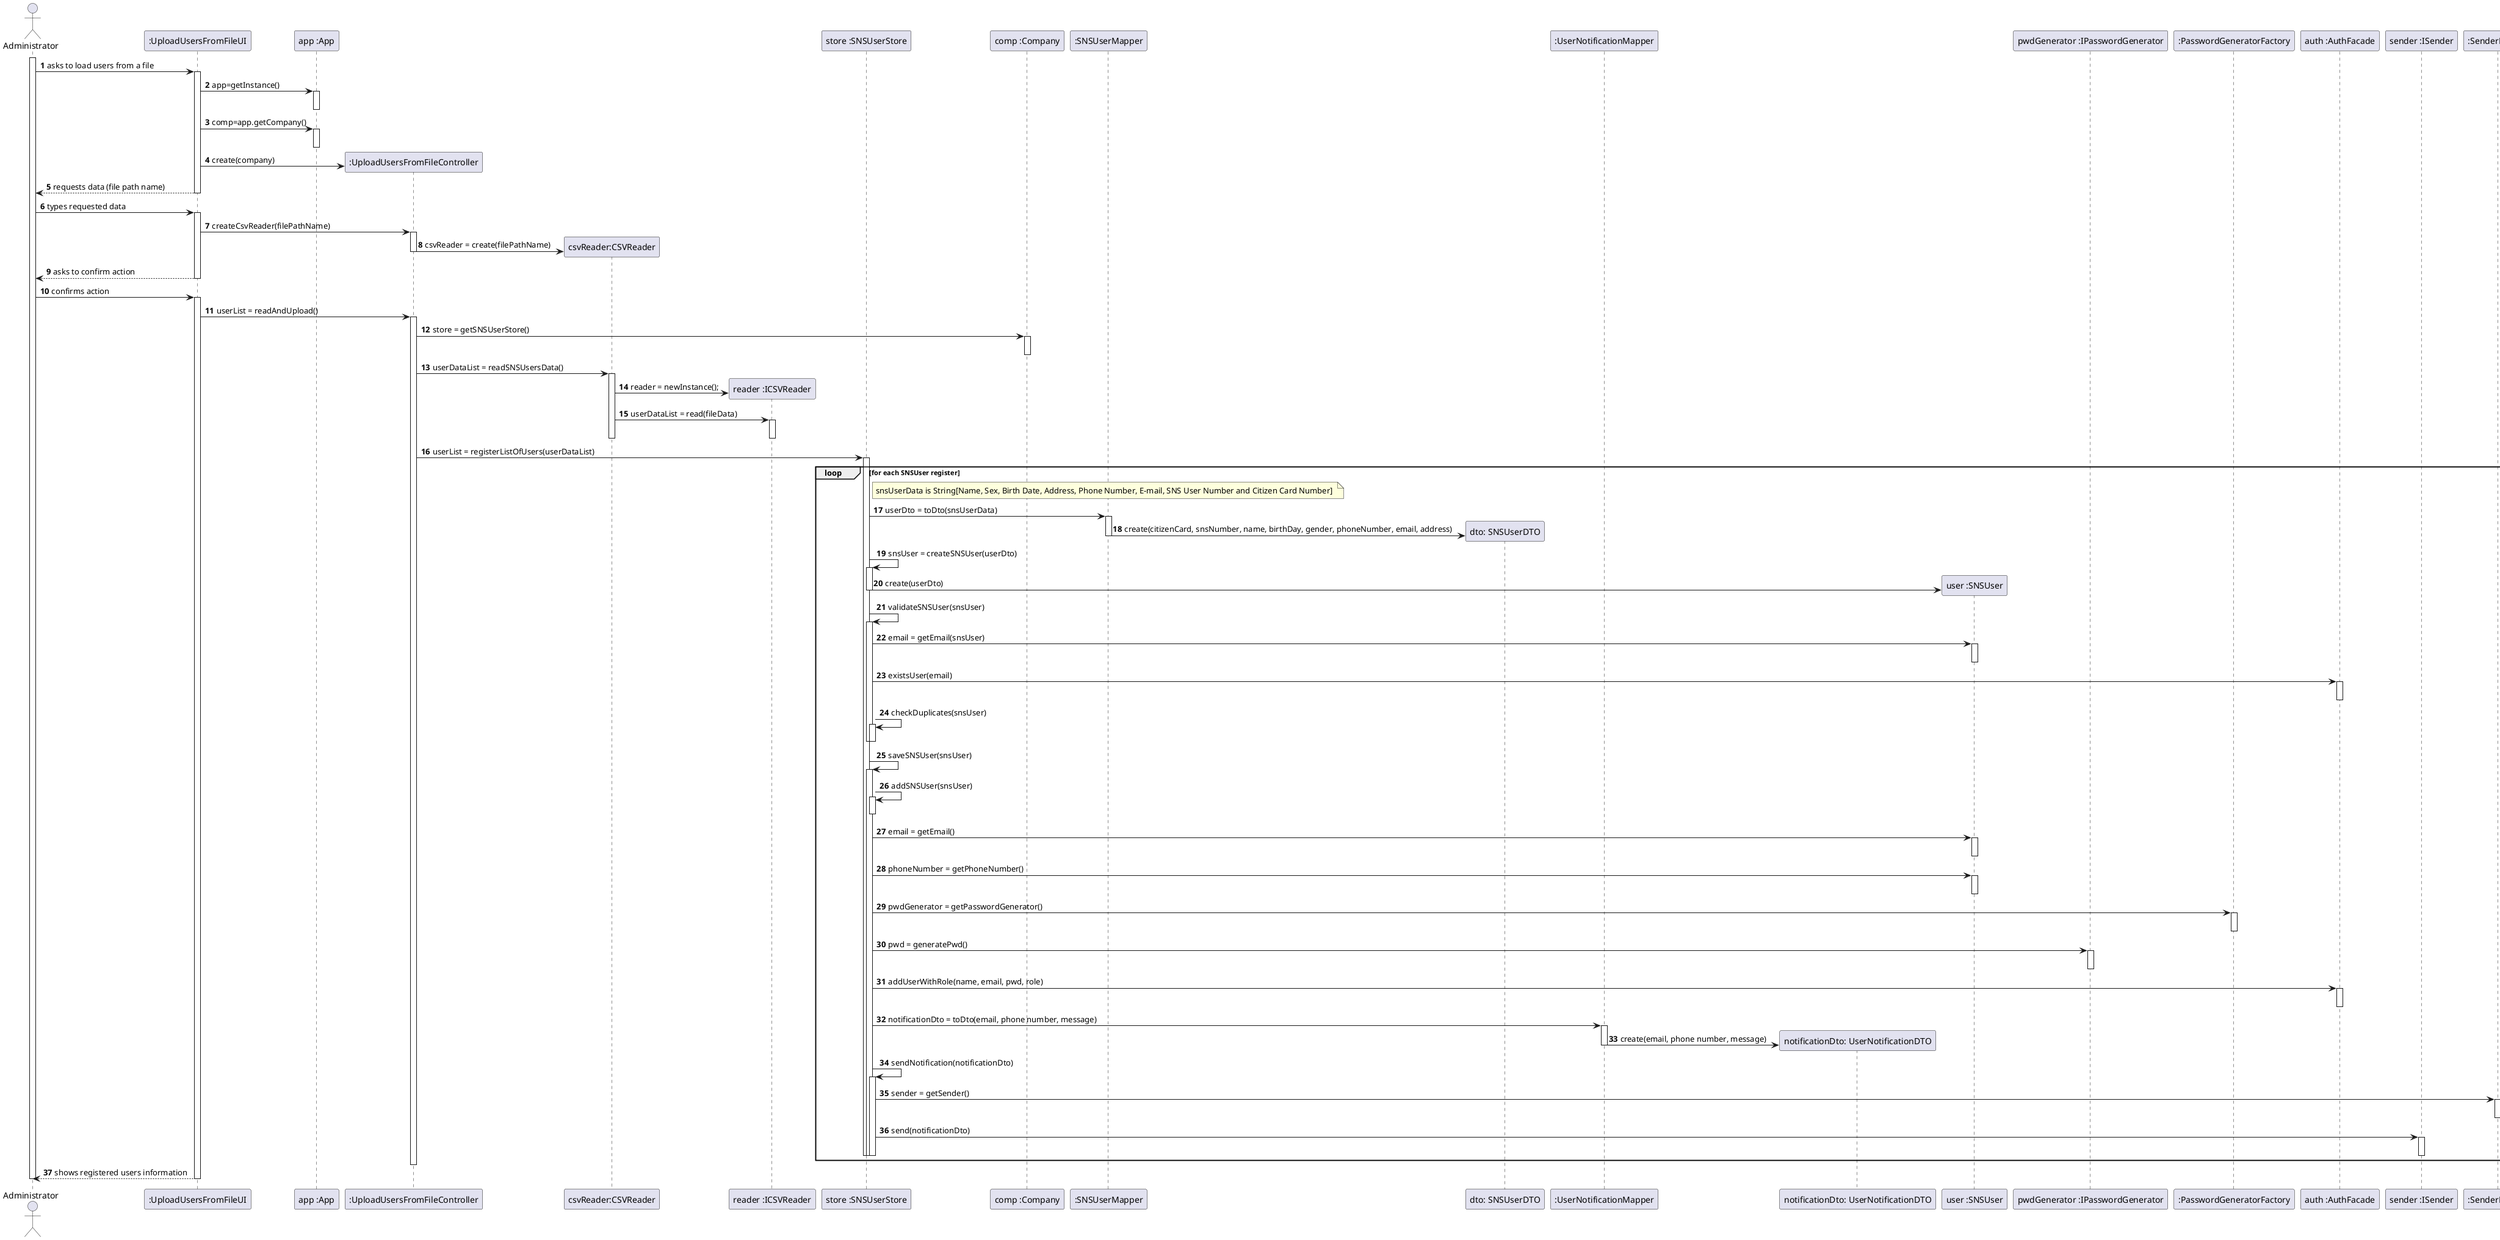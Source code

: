@startuml
autonumber
'hide footbox
actor "Administrator" as ADM

participant ":UploadUsersFromFileUI" as UI
participant "app :App" as APP
participant ":UploadUsersFromFileController" as CTRL
participant "csvReader:CSVReader" as CSVR
participant "reader :ICSVReader" as ICSVR
participant "store :SNSUserStore" as USR_STR
participant "comp :Company" as COMP
participant ":SNSUserMapper" as MAPPER
participant "dto: SNSUserDTO" as DTO
participant ":UserNotificationMapper" as NOT_MAPPER
participant "notificationDto: UserNotificationDTO" as NOT_DTO
participant "user :SNSUser" as USR
participant "pwdGenerator :IPasswordGenerator" as IPWDGEN
participant ":PasswordGeneratorFactory" as PWDGEN_FAC
participant "auth :AuthFacade" as AUTH
participant "sender :ISender" as ISENDER
participant ":SenderFactory" as SENDER_FAC
participant "userDataList :List<String[]>" as LIST
participant "userList: List<SNSUser>" as USER_INFO_LIST
participant "fileData: List<String>" as FILE_DATA


activate ADM
ADM -> UI : asks to load users from a file
activate UI
UI -> APP : app=getInstance()
activate APP
deactivate APP
UI -> APP : comp=app.getCompany()
activate APP
deactivate APP
UI -> CTRL ** : create(company)
UI --> ADM : requests data (file path name)
deactivate UI

ADM -> UI : types requested data
activate UI

    UI -> CTRL : createCsvReader(filePathName)
    activate CTRL
        CTRL -> CSVR ** : csvReader = create(filePathName)
    deactivate CTRL

UI --> ADM : asks to confirm action
deactivate UI

ADM -> UI : confirms action
activate UI

    UI -> CTRL : userList = readAndUpload()
    activate CTRL

        CTRL -> COMP : store = getSNSUserStore()
        activate COMP
        deactivate COMP

        CTRL -> CSVR : userDataList = readSNSUsersData()
        activate CSVR
            CSVR -> ICSVR ** : reader = newInstance();
            CSVR -> ICSVR : userDataList = read(fileData) 
            activate ICSVR
            deactivate ICSVR       
        deactivate CSVR

        CTRL -> USR_STR : userList = registerListOfUsers(userDataList)
        activate USR_STR

        loop for each SNSUser register
        note right of USR_STR
            snsUserData is String[Name, Sex, Birth Date, Address, Phone Number, E-mail, SNS User Number and Citizen Card Number] 
        end note
            USR_STR -> MAPPER : userDto = toDto(snsUserData)
            activate MAPPER
                MAPPER -> DTO ** : create(citizenCard, snsNumber, name, birthDay, gender, phoneNumber, email, address)
            deactivate MAPPER


            USR_STR -> USR_STR : snsUser = createSNSUser(userDto)
            activate USR_STR
                USR_STR -> USR** : create(userDto)
            deactivate USR_STR

            USR_STR -> USR_STR : validateSNSUser(snsUser)
            activate USR_STR
                USR_STR -> USR : email = getEmail(snsUser)
                activate USR
                deactivate USR

                USR_STR -> AUTH : existsUser(email)
                activate AUTH
                deactivate AUTH

                USR_STR -> USR_STR : checkDuplicates(snsUser)
                activate USR_STR
            deactivate USR_STR

            deactivate USR_STR

            USR_STR -> USR_STR : saveSNSUser(snsUser)
            activate USR_STR
                
                USR_STR -> USR_STR : addSNSUser(snsUser)
                activate USR_STR
                deactivate USR_STR

                USR_STR -> USR : email = getEmail()
                activate USR
                deactivate USR

                USR_STR -> USR : phoneNumber = getPhoneNumber()
                activate USR
                deactivate USR

                USR_STR -> PWDGEN_FAC : pwdGenerator = getPasswordGenerator()
                activate PWDGEN_FAC
                deactivate PWDGEN_FAC

                USR_STR -> IPWDGEN : pwd = generatePwd()
                activate IPWDGEN
                deactivate IPWDGEN

                USR_STR -> AUTH : addUserWithRole(name, email, pwd, role)
                activate AUTH
                deactivate AUTH

                USR_STR -> NOT_MAPPER : notificationDto = toDto(email, phone number, message)
                activate NOT_MAPPER


                    NOT_MAPPER -> NOT_DTO ** : create(email, phone number, message)

                deactivate NOT_MAPPER
            
                USR_STR -> USR_STR : sendNotification(notificationDto)
                activate USR_STR

                    USR_STR -> SENDER_FAC : sender = getSender() 
                    activate SENDER_FAC
                    deactivate SENDER_FAC

                    USR_STR -> ISENDER : send(notificationDto) 
                    activate ISENDER
                    deactivate ISENDER

                deactivate USR_STR

            deactivate USR_STR
        deactivate USR_STR
        end
    deactivate CTRL

UI --> ADM : shows registered users information
deactivate UI

deactivate ADM

@enduml